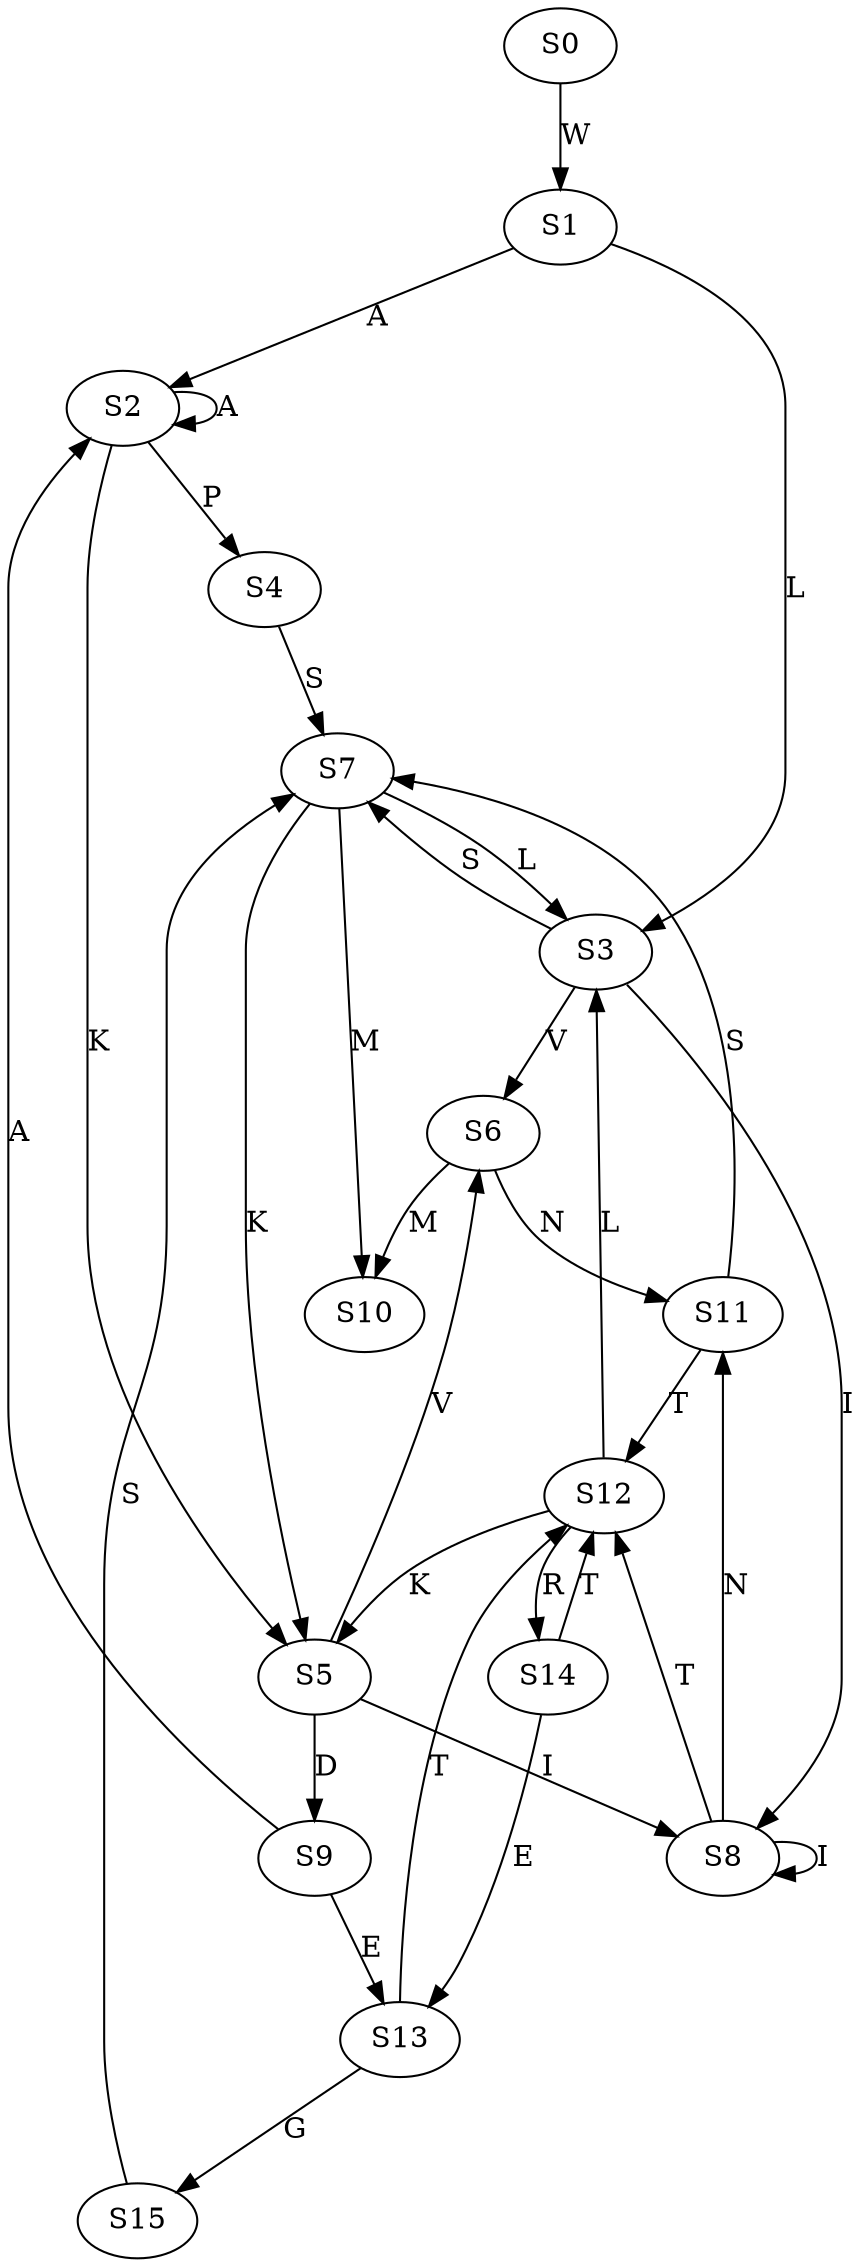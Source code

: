 strict digraph  {
	S0 -> S1 [ label = W ];
	S1 -> S2 [ label = A ];
	S1 -> S3 [ label = L ];
	S2 -> S4 [ label = P ];
	S2 -> S5 [ label = K ];
	S2 -> S2 [ label = A ];
	S3 -> S6 [ label = V ];
	S3 -> S7 [ label = S ];
	S3 -> S8 [ label = I ];
	S4 -> S7 [ label = S ];
	S5 -> S9 [ label = D ];
	S5 -> S6 [ label = V ];
	S5 -> S8 [ label = I ];
	S6 -> S10 [ label = M ];
	S6 -> S11 [ label = N ];
	S7 -> S3 [ label = L ];
	S7 -> S5 [ label = K ];
	S7 -> S10 [ label = M ];
	S8 -> S11 [ label = N ];
	S8 -> S12 [ label = T ];
	S8 -> S8 [ label = I ];
	S9 -> S2 [ label = A ];
	S9 -> S13 [ label = E ];
	S11 -> S12 [ label = T ];
	S11 -> S7 [ label = S ];
	S12 -> S5 [ label = K ];
	S12 -> S3 [ label = L ];
	S12 -> S14 [ label = R ];
	S13 -> S15 [ label = G ];
	S13 -> S12 [ label = T ];
	S14 -> S12 [ label = T ];
	S14 -> S13 [ label = E ];
	S15 -> S7 [ label = S ];
}
